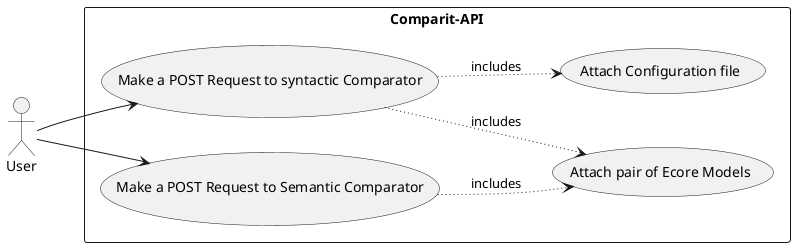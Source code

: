 @startuml
left to right direction
actor "User" as fc
rectangle Comparit-API{
  usecase "Make a POST Request to syntactic Comparator" as UC1
  usecase "Make a POST Request to Semantic Comparator" as UC2
  usecase "Attach pair of Ecore Models" as UC3
  usecase "Attach Configuration file" as UC4
}

fc --> UC1
fc --> UC2
UC1 -[dotted]-> UC3: includes
UC1 -[dotted]-> UC4: includes
UC2 -[dotted]-> UC3: includes
@enduml
